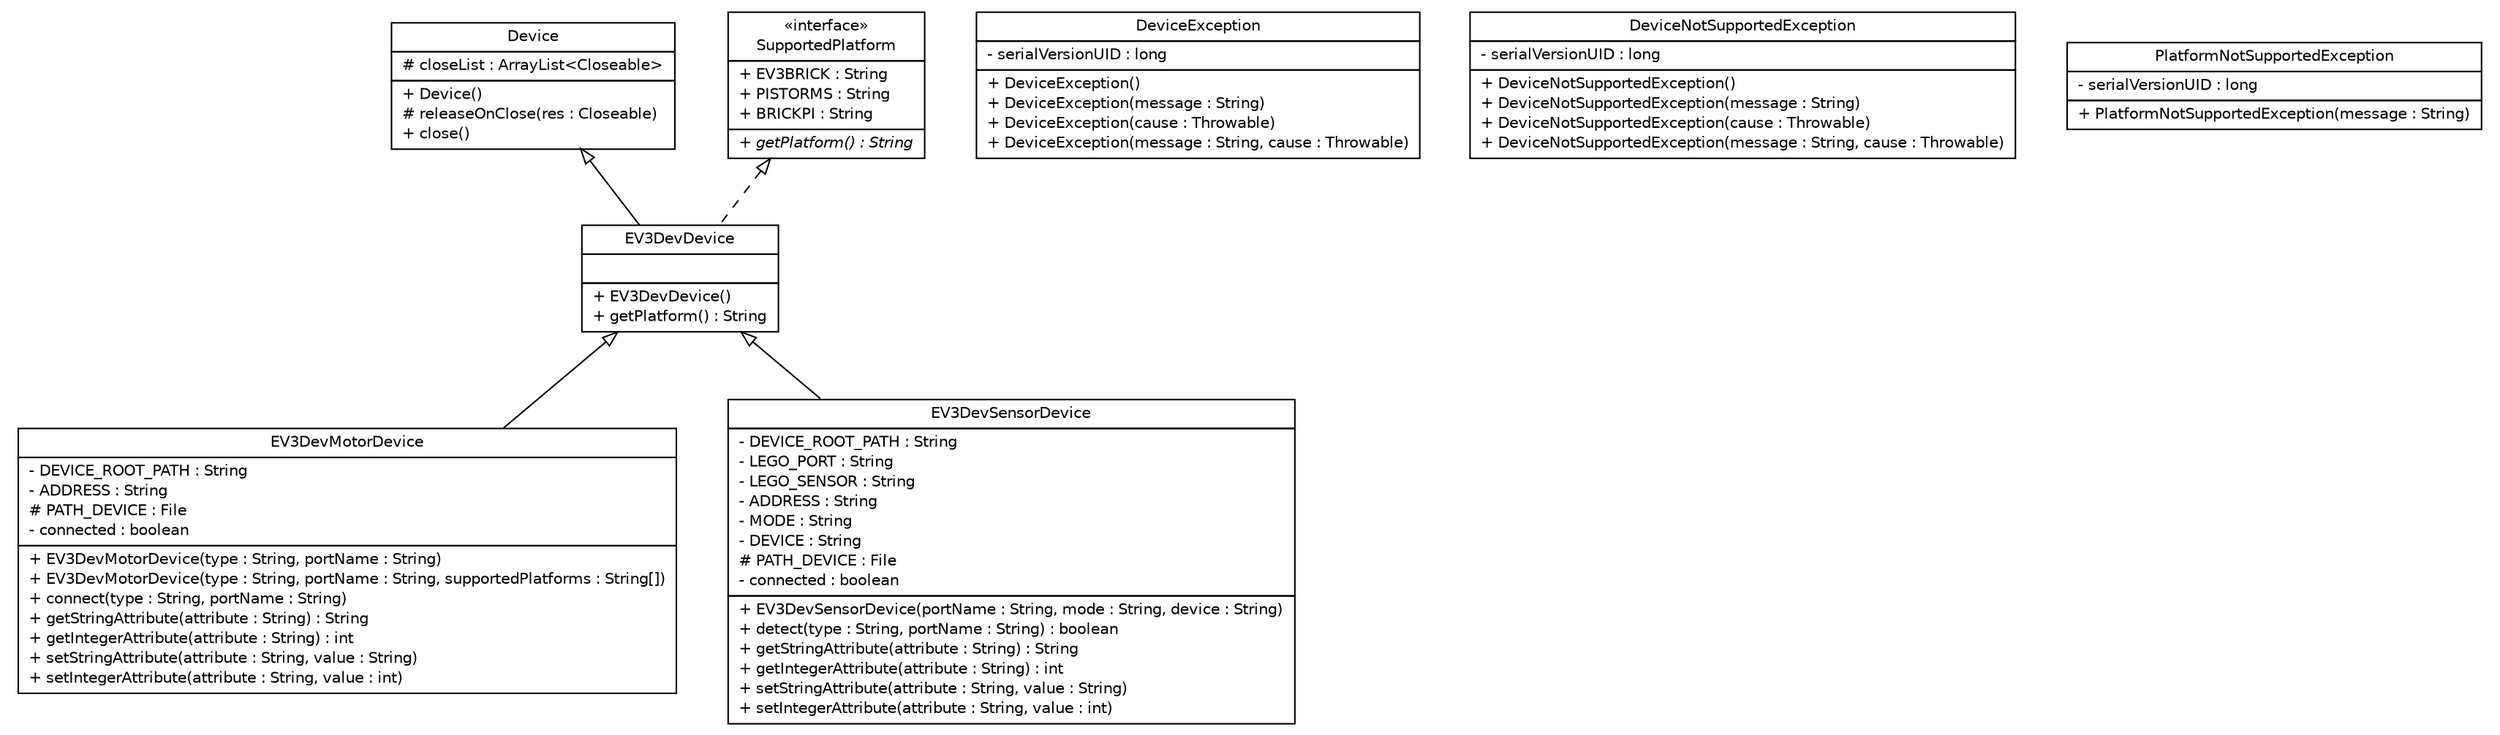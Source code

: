 #!/usr/local/bin/dot
#
# Class diagram 
# Generated by UMLGraph version R5_6-24-gf6e263 (http://www.umlgraph.org/)
#

digraph G {
	edge [fontname="Helvetica",fontsize=10,labelfontname="Helvetica",labelfontsize=10];
	node [fontname="Helvetica",fontsize=10,shape=plaintext];
	nodesep=0.25;
	ranksep=0.5;
	// ev3dev.hardware.Device
	c0 [label=<<table title="ev3dev.hardware.Device" border="0" cellborder="1" cellspacing="0" cellpadding="2" port="p" href="./Device.html">
		<tr><td><table border="0" cellspacing="0" cellpadding="1">
<tr><td align="center" balign="center"> Device </td></tr>
		</table></td></tr>
		<tr><td><table border="0" cellspacing="0" cellpadding="1">
<tr><td align="left" balign="left"> # closeList : ArrayList&lt;Closeable&gt; </td></tr>
		</table></td></tr>
		<tr><td><table border="0" cellspacing="0" cellpadding="1">
<tr><td align="left" balign="left"> + Device() </td></tr>
<tr><td align="left" balign="left"> # releaseOnClose(res : Closeable) </td></tr>
<tr><td align="left" balign="left"> + close() </td></tr>
		</table></td></tr>
		</table>>, URL="./Device.html", fontname="Helvetica", fontcolor="black", fontsize=10.0];
	// ev3dev.hardware.DeviceException
	c1 [label=<<table title="ev3dev.hardware.DeviceException" border="0" cellborder="1" cellspacing="0" cellpadding="2" port="p" href="./DeviceException.html">
		<tr><td><table border="0" cellspacing="0" cellpadding="1">
<tr><td align="center" balign="center"> DeviceException </td></tr>
		</table></td></tr>
		<tr><td><table border="0" cellspacing="0" cellpadding="1">
<tr><td align="left" balign="left"> - serialVersionUID : long </td></tr>
		</table></td></tr>
		<tr><td><table border="0" cellspacing="0" cellpadding="1">
<tr><td align="left" balign="left"> + DeviceException() </td></tr>
<tr><td align="left" balign="left"> + DeviceException(message : String) </td></tr>
<tr><td align="left" balign="left"> + DeviceException(cause : Throwable) </td></tr>
<tr><td align="left" balign="left"> + DeviceException(message : String, cause : Throwable) </td></tr>
		</table></td></tr>
		</table>>, URL="./DeviceException.html", fontname="Helvetica", fontcolor="black", fontsize=10.0];
	// ev3dev.hardware.DeviceNotSupportedException
	c2 [label=<<table title="ev3dev.hardware.DeviceNotSupportedException" border="0" cellborder="1" cellspacing="0" cellpadding="2" port="p" href="./DeviceNotSupportedException.html">
		<tr><td><table border="0" cellspacing="0" cellpadding="1">
<tr><td align="center" balign="center"> DeviceNotSupportedException </td></tr>
		</table></td></tr>
		<tr><td><table border="0" cellspacing="0" cellpadding="1">
<tr><td align="left" balign="left"> - serialVersionUID : long </td></tr>
		</table></td></tr>
		<tr><td><table border="0" cellspacing="0" cellpadding="1">
<tr><td align="left" balign="left"> + DeviceNotSupportedException() </td></tr>
<tr><td align="left" balign="left"> + DeviceNotSupportedException(message : String) </td></tr>
<tr><td align="left" balign="left"> + DeviceNotSupportedException(cause : Throwable) </td></tr>
<tr><td align="left" balign="left"> + DeviceNotSupportedException(message : String, cause : Throwable) </td></tr>
		</table></td></tr>
		</table>>, URL="./DeviceNotSupportedException.html", fontname="Helvetica", fontcolor="black", fontsize=10.0];
	// ev3dev.hardware.EV3DevDevice
	c3 [label=<<table title="ev3dev.hardware.EV3DevDevice" border="0" cellborder="1" cellspacing="0" cellpadding="2" port="p" href="./EV3DevDevice.html">
		<tr><td><table border="0" cellspacing="0" cellpadding="1">
<tr><td align="center" balign="center"> EV3DevDevice </td></tr>
		</table></td></tr>
		<tr><td><table border="0" cellspacing="0" cellpadding="1">
<tr><td align="left" balign="left">  </td></tr>
		</table></td></tr>
		<tr><td><table border="0" cellspacing="0" cellpadding="1">
<tr><td align="left" balign="left"> + EV3DevDevice() </td></tr>
<tr><td align="left" balign="left"> + getPlatform() : String </td></tr>
		</table></td></tr>
		</table>>, URL="./EV3DevDevice.html", fontname="Helvetica", fontcolor="black", fontsize=10.0];
	// ev3dev.hardware.EV3DevMotorDevice
	c4 [label=<<table title="ev3dev.hardware.EV3DevMotorDevice" border="0" cellborder="1" cellspacing="0" cellpadding="2" port="p" href="./EV3DevMotorDevice.html">
		<tr><td><table border="0" cellspacing="0" cellpadding="1">
<tr><td align="center" balign="center"> EV3DevMotorDevice </td></tr>
		</table></td></tr>
		<tr><td><table border="0" cellspacing="0" cellpadding="1">
<tr><td align="left" balign="left"> - DEVICE_ROOT_PATH : String </td></tr>
<tr><td align="left" balign="left"> - ADDRESS : String </td></tr>
<tr><td align="left" balign="left"> # PATH_DEVICE : File </td></tr>
<tr><td align="left" balign="left"> - connected : boolean </td></tr>
		</table></td></tr>
		<tr><td><table border="0" cellspacing="0" cellpadding="1">
<tr><td align="left" balign="left"> + EV3DevMotorDevice(type : String, portName : String) </td></tr>
<tr><td align="left" balign="left"> + EV3DevMotorDevice(type : String, portName : String, supportedPlatforms : String[]) </td></tr>
<tr><td align="left" balign="left"> + connect(type : String, portName : String) </td></tr>
<tr><td align="left" balign="left"> + getStringAttribute(attribute : String) : String </td></tr>
<tr><td align="left" balign="left"> + getIntegerAttribute(attribute : String) : int </td></tr>
<tr><td align="left" balign="left"> + setStringAttribute(attribute : String, value : String) </td></tr>
<tr><td align="left" balign="left"> + setIntegerAttribute(attribute : String, value : int) </td></tr>
		</table></td></tr>
		</table>>, URL="./EV3DevMotorDevice.html", fontname="Helvetica", fontcolor="black", fontsize=10.0];
	// ev3dev.hardware.EV3DevSensorDevice
	c5 [label=<<table title="ev3dev.hardware.EV3DevSensorDevice" border="0" cellborder="1" cellspacing="0" cellpadding="2" port="p" href="./EV3DevSensorDevice.html">
		<tr><td><table border="0" cellspacing="0" cellpadding="1">
<tr><td align="center" balign="center"> EV3DevSensorDevice </td></tr>
		</table></td></tr>
		<tr><td><table border="0" cellspacing="0" cellpadding="1">
<tr><td align="left" balign="left"> - DEVICE_ROOT_PATH : String </td></tr>
<tr><td align="left" balign="left"> - LEGO_PORT : String </td></tr>
<tr><td align="left" balign="left"> - LEGO_SENSOR : String </td></tr>
<tr><td align="left" balign="left"> - ADDRESS : String </td></tr>
<tr><td align="left" balign="left"> - MODE : String </td></tr>
<tr><td align="left" balign="left"> - DEVICE : String </td></tr>
<tr><td align="left" balign="left"> # PATH_DEVICE : File </td></tr>
<tr><td align="left" balign="left"> - connected : boolean </td></tr>
		</table></td></tr>
		<tr><td><table border="0" cellspacing="0" cellpadding="1">
<tr><td align="left" balign="left"> + EV3DevSensorDevice(portName : String, mode : String, device : String) </td></tr>
<tr><td align="left" balign="left"> + detect(type : String, portName : String) : boolean </td></tr>
<tr><td align="left" balign="left"> + getStringAttribute(attribute : String) : String </td></tr>
<tr><td align="left" balign="left"> + getIntegerAttribute(attribute : String) : int </td></tr>
<tr><td align="left" balign="left"> + setStringAttribute(attribute : String, value : String) </td></tr>
<tr><td align="left" balign="left"> + setIntegerAttribute(attribute : String, value : int) </td></tr>
		</table></td></tr>
		</table>>, URL="./EV3DevSensorDevice.html", fontname="Helvetica", fontcolor="black", fontsize=10.0];
	// ev3dev.hardware.PlatformNotSupportedException
	c6 [label=<<table title="ev3dev.hardware.PlatformNotSupportedException" border="0" cellborder="1" cellspacing="0" cellpadding="2" port="p" href="./PlatformNotSupportedException.html">
		<tr><td><table border="0" cellspacing="0" cellpadding="1">
<tr><td align="center" balign="center"> PlatformNotSupportedException </td></tr>
		</table></td></tr>
		<tr><td><table border="0" cellspacing="0" cellpadding="1">
<tr><td align="left" balign="left"> - serialVersionUID : long </td></tr>
		</table></td></tr>
		<tr><td><table border="0" cellspacing="0" cellpadding="1">
<tr><td align="left" balign="left"> + PlatformNotSupportedException(message : String) </td></tr>
		</table></td></tr>
		</table>>, URL="./PlatformNotSupportedException.html", fontname="Helvetica", fontcolor="black", fontsize=10.0];
	// ev3dev.hardware.SupportedPlatform
	c7 [label=<<table title="ev3dev.hardware.SupportedPlatform" border="0" cellborder="1" cellspacing="0" cellpadding="2" port="p" href="./SupportedPlatform.html">
		<tr><td><table border="0" cellspacing="0" cellpadding="1">
<tr><td align="center" balign="center"> &#171;interface&#187; </td></tr>
<tr><td align="center" balign="center"> SupportedPlatform </td></tr>
		</table></td></tr>
		<tr><td><table border="0" cellspacing="0" cellpadding="1">
<tr><td align="left" balign="left"> + EV3BRICK : String </td></tr>
<tr><td align="left" balign="left"> + PISTORMS : String </td></tr>
<tr><td align="left" balign="left"> + BRICKPI : String </td></tr>
		</table></td></tr>
		<tr><td><table border="0" cellspacing="0" cellpadding="1">
<tr><td align="left" balign="left"><font face="Helvetica-Oblique" point-size="10.0"> + getPlatform() : String </font></td></tr>
		</table></td></tr>
		</table>>, URL="./SupportedPlatform.html", fontname="Helvetica", fontcolor="black", fontsize=10.0];
	//ev3dev.hardware.EV3DevDevice extends ev3dev.hardware.Device
	c0:p -> c3:p [dir=back,arrowtail=empty];
	//ev3dev.hardware.EV3DevDevice implements ev3dev.hardware.SupportedPlatform
	c7:p -> c3:p [dir=back,arrowtail=empty,style=dashed];
	//ev3dev.hardware.EV3DevMotorDevice extends ev3dev.hardware.EV3DevDevice
	c3:p -> c4:p [dir=back,arrowtail=empty];
	//ev3dev.hardware.EV3DevSensorDevice extends ev3dev.hardware.EV3DevDevice
	c3:p -> c5:p [dir=back,arrowtail=empty];
}

